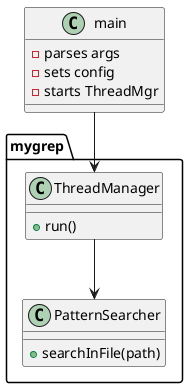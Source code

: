@startuml
namespace mygrep {
    class PatternSearcher {
      +searchInFile(path)
    }

    class ThreadManager {
      +run()
    }
}

class main {
  - parses args
  - sets config
  - starts ThreadMgr
}


main --> ThreadManager
ThreadManager --> PatternSearcher

@enduml
